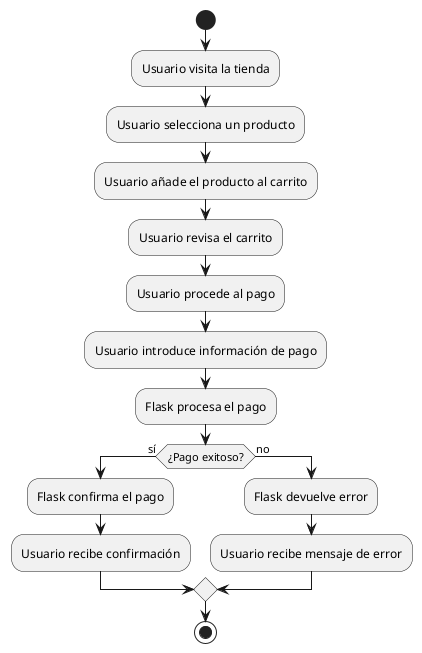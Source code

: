 @startuml

start
:Usuario visita la tienda;
:Usuario selecciona un producto;
:Usuario añade el producto al carrito;
:Usuario revisa el carrito;
:Usuario procede al pago;
:Usuario introduce información de pago;
:Flask procesa el pago;
if (¿Pago exitoso?) then (sí)
  :Flask confirma el pago;
  :Usuario recibe confirmación;
else (no)
  :Flask devuelve error;
  :Usuario recibe mensaje de error;
endif
stop
@enduml

